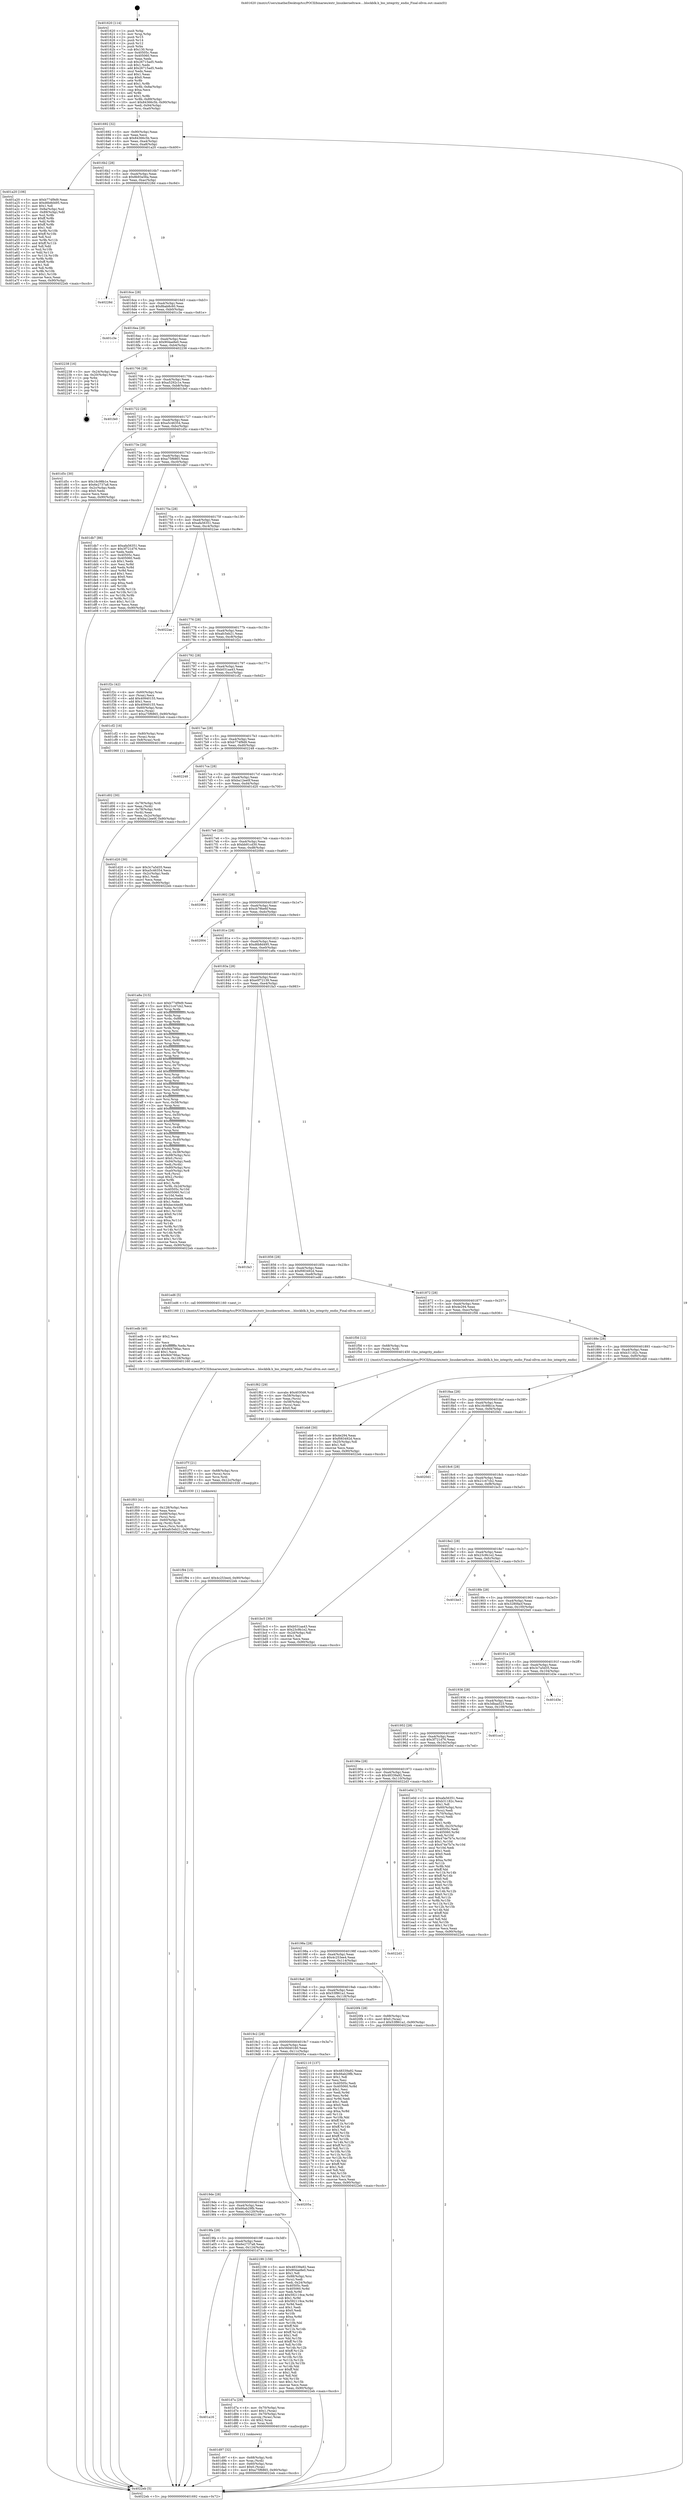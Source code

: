 digraph "0x401620" {
  label = "0x401620 (/mnt/c/Users/mathe/Desktop/tcc/POCII/binaries/extr_linuxkerneltrace....blockblk.h_bio_integrity_endio_Final-ollvm.out::main(0))"
  labelloc = "t"
  node[shape=record]

  Entry [label="",width=0.3,height=0.3,shape=circle,fillcolor=black,style=filled]
  "0x401692" [label="{
     0x401692 [32]\l
     | [instrs]\l
     &nbsp;&nbsp;0x401692 \<+6\>: mov -0x90(%rbp),%eax\l
     &nbsp;&nbsp;0x401698 \<+2\>: mov %eax,%ecx\l
     &nbsp;&nbsp;0x40169a \<+6\>: sub $0x84366c5b,%ecx\l
     &nbsp;&nbsp;0x4016a0 \<+6\>: mov %eax,-0xa4(%rbp)\l
     &nbsp;&nbsp;0x4016a6 \<+6\>: mov %ecx,-0xa8(%rbp)\l
     &nbsp;&nbsp;0x4016ac \<+6\>: je 0000000000401a20 \<main+0x400\>\l
  }"]
  "0x401a20" [label="{
     0x401a20 [106]\l
     | [instrs]\l
     &nbsp;&nbsp;0x401a20 \<+5\>: mov $0xb774f9d9,%eax\l
     &nbsp;&nbsp;0x401a25 \<+5\>: mov $0xd6b8d495,%ecx\l
     &nbsp;&nbsp;0x401a2a \<+2\>: mov $0x1,%dl\l
     &nbsp;&nbsp;0x401a2c \<+7\>: mov -0x8a(%rbp),%sil\l
     &nbsp;&nbsp;0x401a33 \<+7\>: mov -0x89(%rbp),%dil\l
     &nbsp;&nbsp;0x401a3a \<+3\>: mov %sil,%r8b\l
     &nbsp;&nbsp;0x401a3d \<+4\>: xor $0xff,%r8b\l
     &nbsp;&nbsp;0x401a41 \<+3\>: mov %dil,%r9b\l
     &nbsp;&nbsp;0x401a44 \<+4\>: xor $0xff,%r9b\l
     &nbsp;&nbsp;0x401a48 \<+3\>: xor $0x1,%dl\l
     &nbsp;&nbsp;0x401a4b \<+3\>: mov %r8b,%r10b\l
     &nbsp;&nbsp;0x401a4e \<+4\>: and $0xff,%r10b\l
     &nbsp;&nbsp;0x401a52 \<+3\>: and %dl,%sil\l
     &nbsp;&nbsp;0x401a55 \<+3\>: mov %r9b,%r11b\l
     &nbsp;&nbsp;0x401a58 \<+4\>: and $0xff,%r11b\l
     &nbsp;&nbsp;0x401a5c \<+3\>: and %dl,%dil\l
     &nbsp;&nbsp;0x401a5f \<+3\>: or %sil,%r10b\l
     &nbsp;&nbsp;0x401a62 \<+3\>: or %dil,%r11b\l
     &nbsp;&nbsp;0x401a65 \<+3\>: xor %r11b,%r10b\l
     &nbsp;&nbsp;0x401a68 \<+3\>: or %r9b,%r8b\l
     &nbsp;&nbsp;0x401a6b \<+4\>: xor $0xff,%r8b\l
     &nbsp;&nbsp;0x401a6f \<+3\>: or $0x1,%dl\l
     &nbsp;&nbsp;0x401a72 \<+3\>: and %dl,%r8b\l
     &nbsp;&nbsp;0x401a75 \<+3\>: or %r8b,%r10b\l
     &nbsp;&nbsp;0x401a78 \<+4\>: test $0x1,%r10b\l
     &nbsp;&nbsp;0x401a7c \<+3\>: cmovne %ecx,%eax\l
     &nbsp;&nbsp;0x401a7f \<+6\>: mov %eax,-0x90(%rbp)\l
     &nbsp;&nbsp;0x401a85 \<+5\>: jmp 00000000004022eb \<main+0xccb\>\l
  }"]
  "0x4016b2" [label="{
     0x4016b2 [28]\l
     | [instrs]\l
     &nbsp;&nbsp;0x4016b2 \<+5\>: jmp 00000000004016b7 \<main+0x97\>\l
     &nbsp;&nbsp;0x4016b7 \<+6\>: mov -0xa4(%rbp),%eax\l
     &nbsp;&nbsp;0x4016bd \<+5\>: sub $0x8b93a56a,%eax\l
     &nbsp;&nbsp;0x4016c2 \<+6\>: mov %eax,-0xac(%rbp)\l
     &nbsp;&nbsp;0x4016c8 \<+6\>: je 000000000040228d \<main+0xc6d\>\l
  }"]
  "0x4022eb" [label="{
     0x4022eb [5]\l
     | [instrs]\l
     &nbsp;&nbsp;0x4022eb \<+5\>: jmp 0000000000401692 \<main+0x72\>\l
  }"]
  "0x401620" [label="{
     0x401620 [114]\l
     | [instrs]\l
     &nbsp;&nbsp;0x401620 \<+1\>: push %rbp\l
     &nbsp;&nbsp;0x401621 \<+3\>: mov %rsp,%rbp\l
     &nbsp;&nbsp;0x401624 \<+2\>: push %r15\l
     &nbsp;&nbsp;0x401626 \<+2\>: push %r14\l
     &nbsp;&nbsp;0x401628 \<+2\>: push %r12\l
     &nbsp;&nbsp;0x40162a \<+1\>: push %rbx\l
     &nbsp;&nbsp;0x40162b \<+7\>: sub $0x130,%rsp\l
     &nbsp;&nbsp;0x401632 \<+7\>: mov 0x40505c,%eax\l
     &nbsp;&nbsp;0x401639 \<+7\>: mov 0x405060,%ecx\l
     &nbsp;&nbsp;0x401640 \<+2\>: mov %eax,%edx\l
     &nbsp;&nbsp;0x401642 \<+6\>: sub $0x26715ad5,%edx\l
     &nbsp;&nbsp;0x401648 \<+3\>: sub $0x1,%edx\l
     &nbsp;&nbsp;0x40164b \<+6\>: add $0x26715ad5,%edx\l
     &nbsp;&nbsp;0x401651 \<+3\>: imul %edx,%eax\l
     &nbsp;&nbsp;0x401654 \<+3\>: and $0x1,%eax\l
     &nbsp;&nbsp;0x401657 \<+3\>: cmp $0x0,%eax\l
     &nbsp;&nbsp;0x40165a \<+4\>: sete %r8b\l
     &nbsp;&nbsp;0x40165e \<+4\>: and $0x1,%r8b\l
     &nbsp;&nbsp;0x401662 \<+7\>: mov %r8b,-0x8a(%rbp)\l
     &nbsp;&nbsp;0x401669 \<+3\>: cmp $0xa,%ecx\l
     &nbsp;&nbsp;0x40166c \<+4\>: setl %r8b\l
     &nbsp;&nbsp;0x401670 \<+4\>: and $0x1,%r8b\l
     &nbsp;&nbsp;0x401674 \<+7\>: mov %r8b,-0x89(%rbp)\l
     &nbsp;&nbsp;0x40167b \<+10\>: movl $0x84366c5b,-0x90(%rbp)\l
     &nbsp;&nbsp;0x401685 \<+6\>: mov %edi,-0x94(%rbp)\l
     &nbsp;&nbsp;0x40168b \<+7\>: mov %rsi,-0xa0(%rbp)\l
  }"]
  Exit [label="",width=0.3,height=0.3,shape=circle,fillcolor=black,style=filled,peripheries=2]
  "0x40228d" [label="{
     0x40228d\l
  }", style=dashed]
  "0x4016ce" [label="{
     0x4016ce [28]\l
     | [instrs]\l
     &nbsp;&nbsp;0x4016ce \<+5\>: jmp 00000000004016d3 \<main+0xb3\>\l
     &nbsp;&nbsp;0x4016d3 \<+6\>: mov -0xa4(%rbp),%eax\l
     &nbsp;&nbsp;0x4016d9 \<+5\>: sub $0x8bab8c60,%eax\l
     &nbsp;&nbsp;0x4016de \<+6\>: mov %eax,-0xb0(%rbp)\l
     &nbsp;&nbsp;0x4016e4 \<+6\>: je 0000000000401c3e \<main+0x61e\>\l
  }"]
  "0x401f94" [label="{
     0x401f94 [15]\l
     | [instrs]\l
     &nbsp;&nbsp;0x401f94 \<+10\>: movl $0x4c253ee4,-0x90(%rbp)\l
     &nbsp;&nbsp;0x401f9e \<+5\>: jmp 00000000004022eb \<main+0xccb\>\l
  }"]
  "0x401c3e" [label="{
     0x401c3e\l
  }", style=dashed]
  "0x4016ea" [label="{
     0x4016ea [28]\l
     | [instrs]\l
     &nbsp;&nbsp;0x4016ea \<+5\>: jmp 00000000004016ef \<main+0xcf\>\l
     &nbsp;&nbsp;0x4016ef \<+6\>: mov -0xa4(%rbp),%eax\l
     &nbsp;&nbsp;0x4016f5 \<+5\>: sub $0x904ae8e0,%eax\l
     &nbsp;&nbsp;0x4016fa \<+6\>: mov %eax,-0xb4(%rbp)\l
     &nbsp;&nbsp;0x401700 \<+6\>: je 0000000000402238 \<main+0xc18\>\l
  }"]
  "0x401f7f" [label="{
     0x401f7f [21]\l
     | [instrs]\l
     &nbsp;&nbsp;0x401f7f \<+4\>: mov -0x68(%rbp),%rcx\l
     &nbsp;&nbsp;0x401f83 \<+3\>: mov (%rcx),%rcx\l
     &nbsp;&nbsp;0x401f86 \<+3\>: mov %rcx,%rdi\l
     &nbsp;&nbsp;0x401f89 \<+6\>: mov %eax,-0x12c(%rbp)\l
     &nbsp;&nbsp;0x401f8f \<+5\>: call 0000000000401030 \<free@plt\>\l
     | [calls]\l
     &nbsp;&nbsp;0x401030 \{1\} (unknown)\l
  }"]
  "0x402238" [label="{
     0x402238 [16]\l
     | [instrs]\l
     &nbsp;&nbsp;0x402238 \<+3\>: mov -0x24(%rbp),%eax\l
     &nbsp;&nbsp;0x40223b \<+4\>: lea -0x20(%rbp),%rsp\l
     &nbsp;&nbsp;0x40223f \<+1\>: pop %rbx\l
     &nbsp;&nbsp;0x402240 \<+2\>: pop %r12\l
     &nbsp;&nbsp;0x402242 \<+2\>: pop %r14\l
     &nbsp;&nbsp;0x402244 \<+2\>: pop %r15\l
     &nbsp;&nbsp;0x402246 \<+1\>: pop %rbp\l
     &nbsp;&nbsp;0x402247 \<+1\>: ret\l
  }"]
  "0x401706" [label="{
     0x401706 [28]\l
     | [instrs]\l
     &nbsp;&nbsp;0x401706 \<+5\>: jmp 000000000040170b \<main+0xeb\>\l
     &nbsp;&nbsp;0x40170b \<+6\>: mov -0xa4(%rbp),%eax\l
     &nbsp;&nbsp;0x401711 \<+5\>: sub $0xa5292c1e,%eax\l
     &nbsp;&nbsp;0x401716 \<+6\>: mov %eax,-0xb8(%rbp)\l
     &nbsp;&nbsp;0x40171c \<+6\>: je 0000000000401fe0 \<main+0x9c0\>\l
  }"]
  "0x401f62" [label="{
     0x401f62 [29]\l
     | [instrs]\l
     &nbsp;&nbsp;0x401f62 \<+10\>: movabs $0x4030d6,%rdi\l
     &nbsp;&nbsp;0x401f6c \<+4\>: mov -0x58(%rbp),%rcx\l
     &nbsp;&nbsp;0x401f70 \<+2\>: mov %eax,(%rcx)\l
     &nbsp;&nbsp;0x401f72 \<+4\>: mov -0x58(%rbp),%rcx\l
     &nbsp;&nbsp;0x401f76 \<+2\>: mov (%rcx),%esi\l
     &nbsp;&nbsp;0x401f78 \<+2\>: mov $0x0,%al\l
     &nbsp;&nbsp;0x401f7a \<+5\>: call 0000000000401040 \<printf@plt\>\l
     | [calls]\l
     &nbsp;&nbsp;0x401040 \{1\} (unknown)\l
  }"]
  "0x401fe0" [label="{
     0x401fe0\l
  }", style=dashed]
  "0x401722" [label="{
     0x401722 [28]\l
     | [instrs]\l
     &nbsp;&nbsp;0x401722 \<+5\>: jmp 0000000000401727 \<main+0x107\>\l
     &nbsp;&nbsp;0x401727 \<+6\>: mov -0xa4(%rbp),%eax\l
     &nbsp;&nbsp;0x40172d \<+5\>: sub $0xa5c46354,%eax\l
     &nbsp;&nbsp;0x401732 \<+6\>: mov %eax,-0xbc(%rbp)\l
     &nbsp;&nbsp;0x401738 \<+6\>: je 0000000000401d5c \<main+0x73c\>\l
  }"]
  "0x401f03" [label="{
     0x401f03 [41]\l
     | [instrs]\l
     &nbsp;&nbsp;0x401f03 \<+6\>: mov -0x128(%rbp),%ecx\l
     &nbsp;&nbsp;0x401f09 \<+3\>: imul %eax,%ecx\l
     &nbsp;&nbsp;0x401f0c \<+4\>: mov -0x68(%rbp),%rsi\l
     &nbsp;&nbsp;0x401f10 \<+3\>: mov (%rsi),%rsi\l
     &nbsp;&nbsp;0x401f13 \<+4\>: mov -0x60(%rbp),%rdi\l
     &nbsp;&nbsp;0x401f17 \<+3\>: movslq (%rdi),%rdi\l
     &nbsp;&nbsp;0x401f1a \<+3\>: mov %ecx,(%rsi,%rdi,4)\l
     &nbsp;&nbsp;0x401f1d \<+10\>: movl $0xafc5eb21,-0x90(%rbp)\l
     &nbsp;&nbsp;0x401f27 \<+5\>: jmp 00000000004022eb \<main+0xccb\>\l
  }"]
  "0x401d5c" [label="{
     0x401d5c [30]\l
     | [instrs]\l
     &nbsp;&nbsp;0x401d5c \<+5\>: mov $0x16c98b1e,%eax\l
     &nbsp;&nbsp;0x401d61 \<+5\>: mov $0x6e2737a8,%ecx\l
     &nbsp;&nbsp;0x401d66 \<+3\>: mov -0x2c(%rbp),%edx\l
     &nbsp;&nbsp;0x401d69 \<+3\>: cmp $0x0,%edx\l
     &nbsp;&nbsp;0x401d6c \<+3\>: cmove %ecx,%eax\l
     &nbsp;&nbsp;0x401d6f \<+6\>: mov %eax,-0x90(%rbp)\l
     &nbsp;&nbsp;0x401d75 \<+5\>: jmp 00000000004022eb \<main+0xccb\>\l
  }"]
  "0x40173e" [label="{
     0x40173e [28]\l
     | [instrs]\l
     &nbsp;&nbsp;0x40173e \<+5\>: jmp 0000000000401743 \<main+0x123\>\l
     &nbsp;&nbsp;0x401743 \<+6\>: mov -0xa4(%rbp),%eax\l
     &nbsp;&nbsp;0x401749 \<+5\>: sub $0xa75f6865,%eax\l
     &nbsp;&nbsp;0x40174e \<+6\>: mov %eax,-0xc0(%rbp)\l
     &nbsp;&nbsp;0x401754 \<+6\>: je 0000000000401db7 \<main+0x797\>\l
  }"]
  "0x401edb" [label="{
     0x401edb [40]\l
     | [instrs]\l
     &nbsp;&nbsp;0x401edb \<+5\>: mov $0x2,%ecx\l
     &nbsp;&nbsp;0x401ee0 \<+1\>: cltd\l
     &nbsp;&nbsp;0x401ee1 \<+2\>: idiv %ecx\l
     &nbsp;&nbsp;0x401ee3 \<+6\>: imul $0xfffffffe,%edx,%ecx\l
     &nbsp;&nbsp;0x401ee9 \<+6\>: add $0x9d4766ac,%ecx\l
     &nbsp;&nbsp;0x401eef \<+3\>: add $0x1,%ecx\l
     &nbsp;&nbsp;0x401ef2 \<+6\>: sub $0x9d4766ac,%ecx\l
     &nbsp;&nbsp;0x401ef8 \<+6\>: mov %ecx,-0x128(%rbp)\l
     &nbsp;&nbsp;0x401efe \<+5\>: call 0000000000401160 \<next_i\>\l
     | [calls]\l
     &nbsp;&nbsp;0x401160 \{1\} (/mnt/c/Users/mathe/Desktop/tcc/POCII/binaries/extr_linuxkerneltrace....blockblk.h_bio_integrity_endio_Final-ollvm.out::next_i)\l
  }"]
  "0x401db7" [label="{
     0x401db7 [86]\l
     | [instrs]\l
     &nbsp;&nbsp;0x401db7 \<+5\>: mov $0xafa56351,%eax\l
     &nbsp;&nbsp;0x401dbc \<+5\>: mov $0x3f721d76,%ecx\l
     &nbsp;&nbsp;0x401dc1 \<+2\>: xor %edx,%edx\l
     &nbsp;&nbsp;0x401dc3 \<+7\>: mov 0x40505c,%esi\l
     &nbsp;&nbsp;0x401dca \<+7\>: mov 0x405060,%edi\l
     &nbsp;&nbsp;0x401dd1 \<+3\>: sub $0x1,%edx\l
     &nbsp;&nbsp;0x401dd4 \<+3\>: mov %esi,%r8d\l
     &nbsp;&nbsp;0x401dd7 \<+3\>: add %edx,%r8d\l
     &nbsp;&nbsp;0x401dda \<+4\>: imul %r8d,%esi\l
     &nbsp;&nbsp;0x401dde \<+3\>: and $0x1,%esi\l
     &nbsp;&nbsp;0x401de1 \<+3\>: cmp $0x0,%esi\l
     &nbsp;&nbsp;0x401de4 \<+4\>: sete %r9b\l
     &nbsp;&nbsp;0x401de8 \<+3\>: cmp $0xa,%edi\l
     &nbsp;&nbsp;0x401deb \<+4\>: setl %r10b\l
     &nbsp;&nbsp;0x401def \<+3\>: mov %r9b,%r11b\l
     &nbsp;&nbsp;0x401df2 \<+3\>: and %r10b,%r11b\l
     &nbsp;&nbsp;0x401df5 \<+3\>: xor %r10b,%r9b\l
     &nbsp;&nbsp;0x401df8 \<+3\>: or %r9b,%r11b\l
     &nbsp;&nbsp;0x401dfb \<+4\>: test $0x1,%r11b\l
     &nbsp;&nbsp;0x401dff \<+3\>: cmovne %ecx,%eax\l
     &nbsp;&nbsp;0x401e02 \<+6\>: mov %eax,-0x90(%rbp)\l
     &nbsp;&nbsp;0x401e08 \<+5\>: jmp 00000000004022eb \<main+0xccb\>\l
  }"]
  "0x40175a" [label="{
     0x40175a [28]\l
     | [instrs]\l
     &nbsp;&nbsp;0x40175a \<+5\>: jmp 000000000040175f \<main+0x13f\>\l
     &nbsp;&nbsp;0x40175f \<+6\>: mov -0xa4(%rbp),%eax\l
     &nbsp;&nbsp;0x401765 \<+5\>: sub $0xafa56351,%eax\l
     &nbsp;&nbsp;0x40176a \<+6\>: mov %eax,-0xc4(%rbp)\l
     &nbsp;&nbsp;0x401770 \<+6\>: je 00000000004022ae \<main+0xc8e\>\l
  }"]
  "0x401d97" [label="{
     0x401d97 [32]\l
     | [instrs]\l
     &nbsp;&nbsp;0x401d97 \<+4\>: mov -0x68(%rbp),%rdi\l
     &nbsp;&nbsp;0x401d9b \<+3\>: mov %rax,(%rdi)\l
     &nbsp;&nbsp;0x401d9e \<+4\>: mov -0x60(%rbp),%rax\l
     &nbsp;&nbsp;0x401da2 \<+6\>: movl $0x0,(%rax)\l
     &nbsp;&nbsp;0x401da8 \<+10\>: movl $0xa75f6865,-0x90(%rbp)\l
     &nbsp;&nbsp;0x401db2 \<+5\>: jmp 00000000004022eb \<main+0xccb\>\l
  }"]
  "0x4022ae" [label="{
     0x4022ae\l
  }", style=dashed]
  "0x401776" [label="{
     0x401776 [28]\l
     | [instrs]\l
     &nbsp;&nbsp;0x401776 \<+5\>: jmp 000000000040177b \<main+0x15b\>\l
     &nbsp;&nbsp;0x40177b \<+6\>: mov -0xa4(%rbp),%eax\l
     &nbsp;&nbsp;0x401781 \<+5\>: sub $0xafc5eb21,%eax\l
     &nbsp;&nbsp;0x401786 \<+6\>: mov %eax,-0xc8(%rbp)\l
     &nbsp;&nbsp;0x40178c \<+6\>: je 0000000000401f2c \<main+0x90c\>\l
  }"]
  "0x401a16" [label="{
     0x401a16\l
  }", style=dashed]
  "0x401f2c" [label="{
     0x401f2c [42]\l
     | [instrs]\l
     &nbsp;&nbsp;0x401f2c \<+4\>: mov -0x60(%rbp),%rax\l
     &nbsp;&nbsp;0x401f30 \<+2\>: mov (%rax),%ecx\l
     &nbsp;&nbsp;0x401f32 \<+6\>: add $0x40940155,%ecx\l
     &nbsp;&nbsp;0x401f38 \<+3\>: add $0x1,%ecx\l
     &nbsp;&nbsp;0x401f3b \<+6\>: sub $0x40940155,%ecx\l
     &nbsp;&nbsp;0x401f41 \<+4\>: mov -0x60(%rbp),%rax\l
     &nbsp;&nbsp;0x401f45 \<+2\>: mov %ecx,(%rax)\l
     &nbsp;&nbsp;0x401f47 \<+10\>: movl $0xa75f6865,-0x90(%rbp)\l
     &nbsp;&nbsp;0x401f51 \<+5\>: jmp 00000000004022eb \<main+0xccb\>\l
  }"]
  "0x401792" [label="{
     0x401792 [28]\l
     | [instrs]\l
     &nbsp;&nbsp;0x401792 \<+5\>: jmp 0000000000401797 \<main+0x177\>\l
     &nbsp;&nbsp;0x401797 \<+6\>: mov -0xa4(%rbp),%eax\l
     &nbsp;&nbsp;0x40179d \<+5\>: sub $0xb031aa43,%eax\l
     &nbsp;&nbsp;0x4017a2 \<+6\>: mov %eax,-0xcc(%rbp)\l
     &nbsp;&nbsp;0x4017a8 \<+6\>: je 0000000000401cf2 \<main+0x6d2\>\l
  }"]
  "0x401d7a" [label="{
     0x401d7a [29]\l
     | [instrs]\l
     &nbsp;&nbsp;0x401d7a \<+4\>: mov -0x70(%rbp),%rax\l
     &nbsp;&nbsp;0x401d7e \<+6\>: movl $0x1,(%rax)\l
     &nbsp;&nbsp;0x401d84 \<+4\>: mov -0x70(%rbp),%rax\l
     &nbsp;&nbsp;0x401d88 \<+3\>: movslq (%rax),%rax\l
     &nbsp;&nbsp;0x401d8b \<+4\>: shl $0x2,%rax\l
     &nbsp;&nbsp;0x401d8f \<+3\>: mov %rax,%rdi\l
     &nbsp;&nbsp;0x401d92 \<+5\>: call 0000000000401050 \<malloc@plt\>\l
     | [calls]\l
     &nbsp;&nbsp;0x401050 \{1\} (unknown)\l
  }"]
  "0x401cf2" [label="{
     0x401cf2 [16]\l
     | [instrs]\l
     &nbsp;&nbsp;0x401cf2 \<+4\>: mov -0x80(%rbp),%rax\l
     &nbsp;&nbsp;0x401cf6 \<+3\>: mov (%rax),%rax\l
     &nbsp;&nbsp;0x401cf9 \<+4\>: mov 0x8(%rax),%rdi\l
     &nbsp;&nbsp;0x401cfd \<+5\>: call 0000000000401060 \<atoi@plt\>\l
     | [calls]\l
     &nbsp;&nbsp;0x401060 \{1\} (unknown)\l
  }"]
  "0x4017ae" [label="{
     0x4017ae [28]\l
     | [instrs]\l
     &nbsp;&nbsp;0x4017ae \<+5\>: jmp 00000000004017b3 \<main+0x193\>\l
     &nbsp;&nbsp;0x4017b3 \<+6\>: mov -0xa4(%rbp),%eax\l
     &nbsp;&nbsp;0x4017b9 \<+5\>: sub $0xb774f9d9,%eax\l
     &nbsp;&nbsp;0x4017be \<+6\>: mov %eax,-0xd0(%rbp)\l
     &nbsp;&nbsp;0x4017c4 \<+6\>: je 0000000000402248 \<main+0xc28\>\l
  }"]
  "0x4019fa" [label="{
     0x4019fa [28]\l
     | [instrs]\l
     &nbsp;&nbsp;0x4019fa \<+5\>: jmp 00000000004019ff \<main+0x3df\>\l
     &nbsp;&nbsp;0x4019ff \<+6\>: mov -0xa4(%rbp),%eax\l
     &nbsp;&nbsp;0x401a05 \<+5\>: sub $0x6e2737a8,%eax\l
     &nbsp;&nbsp;0x401a0a \<+6\>: mov %eax,-0x124(%rbp)\l
     &nbsp;&nbsp;0x401a10 \<+6\>: je 0000000000401d7a \<main+0x75a\>\l
  }"]
  "0x402248" [label="{
     0x402248\l
  }", style=dashed]
  "0x4017ca" [label="{
     0x4017ca [28]\l
     | [instrs]\l
     &nbsp;&nbsp;0x4017ca \<+5\>: jmp 00000000004017cf \<main+0x1af\>\l
     &nbsp;&nbsp;0x4017cf \<+6\>: mov -0xa4(%rbp),%eax\l
     &nbsp;&nbsp;0x4017d5 \<+5\>: sub $0xba12ee0f,%eax\l
     &nbsp;&nbsp;0x4017da \<+6\>: mov %eax,-0xd4(%rbp)\l
     &nbsp;&nbsp;0x4017e0 \<+6\>: je 0000000000401d20 \<main+0x700\>\l
  }"]
  "0x402199" [label="{
     0x402199 [159]\l
     | [instrs]\l
     &nbsp;&nbsp;0x402199 \<+5\>: mov $0x48339a92,%eax\l
     &nbsp;&nbsp;0x40219e \<+5\>: mov $0x904ae8e0,%ecx\l
     &nbsp;&nbsp;0x4021a3 \<+2\>: mov $0x1,%dl\l
     &nbsp;&nbsp;0x4021a5 \<+7\>: mov -0x88(%rbp),%rsi\l
     &nbsp;&nbsp;0x4021ac \<+2\>: mov (%rsi),%edi\l
     &nbsp;&nbsp;0x4021ae \<+3\>: mov %edi,-0x24(%rbp)\l
     &nbsp;&nbsp;0x4021b1 \<+7\>: mov 0x40505c,%edi\l
     &nbsp;&nbsp;0x4021b8 \<+8\>: mov 0x405060,%r8d\l
     &nbsp;&nbsp;0x4021c0 \<+3\>: mov %edi,%r9d\l
     &nbsp;&nbsp;0x4021c3 \<+7\>: add $0x592119ce,%r9d\l
     &nbsp;&nbsp;0x4021ca \<+4\>: sub $0x1,%r9d\l
     &nbsp;&nbsp;0x4021ce \<+7\>: sub $0x592119ce,%r9d\l
     &nbsp;&nbsp;0x4021d5 \<+4\>: imul %r9d,%edi\l
     &nbsp;&nbsp;0x4021d9 \<+3\>: and $0x1,%edi\l
     &nbsp;&nbsp;0x4021dc \<+3\>: cmp $0x0,%edi\l
     &nbsp;&nbsp;0x4021df \<+4\>: sete %r10b\l
     &nbsp;&nbsp;0x4021e3 \<+4\>: cmp $0xa,%r8d\l
     &nbsp;&nbsp;0x4021e7 \<+4\>: setl %r11b\l
     &nbsp;&nbsp;0x4021eb \<+3\>: mov %r10b,%bl\l
     &nbsp;&nbsp;0x4021ee \<+3\>: xor $0xff,%bl\l
     &nbsp;&nbsp;0x4021f1 \<+3\>: mov %r11b,%r14b\l
     &nbsp;&nbsp;0x4021f4 \<+4\>: xor $0xff,%r14b\l
     &nbsp;&nbsp;0x4021f8 \<+3\>: xor $0x1,%dl\l
     &nbsp;&nbsp;0x4021fb \<+3\>: mov %bl,%r15b\l
     &nbsp;&nbsp;0x4021fe \<+4\>: and $0xff,%r15b\l
     &nbsp;&nbsp;0x402202 \<+3\>: and %dl,%r10b\l
     &nbsp;&nbsp;0x402205 \<+3\>: mov %r14b,%r12b\l
     &nbsp;&nbsp;0x402208 \<+4\>: and $0xff,%r12b\l
     &nbsp;&nbsp;0x40220c \<+3\>: and %dl,%r11b\l
     &nbsp;&nbsp;0x40220f \<+3\>: or %r10b,%r15b\l
     &nbsp;&nbsp;0x402212 \<+3\>: or %r11b,%r12b\l
     &nbsp;&nbsp;0x402215 \<+3\>: xor %r12b,%r15b\l
     &nbsp;&nbsp;0x402218 \<+3\>: or %r14b,%bl\l
     &nbsp;&nbsp;0x40221b \<+3\>: xor $0xff,%bl\l
     &nbsp;&nbsp;0x40221e \<+3\>: or $0x1,%dl\l
     &nbsp;&nbsp;0x402221 \<+2\>: and %dl,%bl\l
     &nbsp;&nbsp;0x402223 \<+3\>: or %bl,%r15b\l
     &nbsp;&nbsp;0x402226 \<+4\>: test $0x1,%r15b\l
     &nbsp;&nbsp;0x40222a \<+3\>: cmovne %ecx,%eax\l
     &nbsp;&nbsp;0x40222d \<+6\>: mov %eax,-0x90(%rbp)\l
     &nbsp;&nbsp;0x402233 \<+5\>: jmp 00000000004022eb \<main+0xccb\>\l
  }"]
  "0x401d20" [label="{
     0x401d20 [30]\l
     | [instrs]\l
     &nbsp;&nbsp;0x401d20 \<+5\>: mov $0x3c7a5d35,%eax\l
     &nbsp;&nbsp;0x401d25 \<+5\>: mov $0xa5c46354,%ecx\l
     &nbsp;&nbsp;0x401d2a \<+3\>: mov -0x2c(%rbp),%edx\l
     &nbsp;&nbsp;0x401d2d \<+3\>: cmp $0x1,%edx\l
     &nbsp;&nbsp;0x401d30 \<+3\>: cmovl %ecx,%eax\l
     &nbsp;&nbsp;0x401d33 \<+6\>: mov %eax,-0x90(%rbp)\l
     &nbsp;&nbsp;0x401d39 \<+5\>: jmp 00000000004022eb \<main+0xccb\>\l
  }"]
  "0x4017e6" [label="{
     0x4017e6 [28]\l
     | [instrs]\l
     &nbsp;&nbsp;0x4017e6 \<+5\>: jmp 00000000004017eb \<main+0x1cb\>\l
     &nbsp;&nbsp;0x4017eb \<+6\>: mov -0xa4(%rbp),%eax\l
     &nbsp;&nbsp;0x4017f1 \<+5\>: sub $0xbb91cd30,%eax\l
     &nbsp;&nbsp;0x4017f6 \<+6\>: mov %eax,-0xd8(%rbp)\l
     &nbsp;&nbsp;0x4017fc \<+6\>: je 0000000000402084 \<main+0xa64\>\l
  }"]
  "0x4019de" [label="{
     0x4019de [28]\l
     | [instrs]\l
     &nbsp;&nbsp;0x4019de \<+5\>: jmp 00000000004019e3 \<main+0x3c3\>\l
     &nbsp;&nbsp;0x4019e3 \<+6\>: mov -0xa4(%rbp),%eax\l
     &nbsp;&nbsp;0x4019e9 \<+5\>: sub $0x66ab29fb,%eax\l
     &nbsp;&nbsp;0x4019ee \<+6\>: mov %eax,-0x120(%rbp)\l
     &nbsp;&nbsp;0x4019f4 \<+6\>: je 0000000000402199 \<main+0xb79\>\l
  }"]
  "0x402084" [label="{
     0x402084\l
  }", style=dashed]
  "0x401802" [label="{
     0x401802 [28]\l
     | [instrs]\l
     &nbsp;&nbsp;0x401802 \<+5\>: jmp 0000000000401807 \<main+0x1e7\>\l
     &nbsp;&nbsp;0x401807 \<+6\>: mov -0xa4(%rbp),%eax\l
     &nbsp;&nbsp;0x40180d \<+5\>: sub $0xcb79be6f,%eax\l
     &nbsp;&nbsp;0x401812 \<+6\>: mov %eax,-0xdc(%rbp)\l
     &nbsp;&nbsp;0x401818 \<+6\>: je 0000000000402004 \<main+0x9e4\>\l
  }"]
  "0x40205a" [label="{
     0x40205a\l
  }", style=dashed]
  "0x402004" [label="{
     0x402004\l
  }", style=dashed]
  "0x40181e" [label="{
     0x40181e [28]\l
     | [instrs]\l
     &nbsp;&nbsp;0x40181e \<+5\>: jmp 0000000000401823 \<main+0x203\>\l
     &nbsp;&nbsp;0x401823 \<+6\>: mov -0xa4(%rbp),%eax\l
     &nbsp;&nbsp;0x401829 \<+5\>: sub $0xd6b8d495,%eax\l
     &nbsp;&nbsp;0x40182e \<+6\>: mov %eax,-0xe0(%rbp)\l
     &nbsp;&nbsp;0x401834 \<+6\>: je 0000000000401a8a \<main+0x46a\>\l
  }"]
  "0x4019c2" [label="{
     0x4019c2 [28]\l
     | [instrs]\l
     &nbsp;&nbsp;0x4019c2 \<+5\>: jmp 00000000004019c7 \<main+0x3a7\>\l
     &nbsp;&nbsp;0x4019c7 \<+6\>: mov -0xa4(%rbp),%eax\l
     &nbsp;&nbsp;0x4019cd \<+5\>: sub $0x5fd40160,%eax\l
     &nbsp;&nbsp;0x4019d2 \<+6\>: mov %eax,-0x11c(%rbp)\l
     &nbsp;&nbsp;0x4019d8 \<+6\>: je 000000000040205a \<main+0xa3a\>\l
  }"]
  "0x401a8a" [label="{
     0x401a8a [315]\l
     | [instrs]\l
     &nbsp;&nbsp;0x401a8a \<+5\>: mov $0xb774f9d9,%eax\l
     &nbsp;&nbsp;0x401a8f \<+5\>: mov $0x21c47cb2,%ecx\l
     &nbsp;&nbsp;0x401a94 \<+3\>: mov %rsp,%rdx\l
     &nbsp;&nbsp;0x401a97 \<+4\>: add $0xfffffffffffffff0,%rdx\l
     &nbsp;&nbsp;0x401a9b \<+3\>: mov %rdx,%rsp\l
     &nbsp;&nbsp;0x401a9e \<+7\>: mov %rdx,-0x88(%rbp)\l
     &nbsp;&nbsp;0x401aa5 \<+3\>: mov %rsp,%rdx\l
     &nbsp;&nbsp;0x401aa8 \<+4\>: add $0xfffffffffffffff0,%rdx\l
     &nbsp;&nbsp;0x401aac \<+3\>: mov %rdx,%rsp\l
     &nbsp;&nbsp;0x401aaf \<+3\>: mov %rsp,%rsi\l
     &nbsp;&nbsp;0x401ab2 \<+4\>: add $0xfffffffffffffff0,%rsi\l
     &nbsp;&nbsp;0x401ab6 \<+3\>: mov %rsi,%rsp\l
     &nbsp;&nbsp;0x401ab9 \<+4\>: mov %rsi,-0x80(%rbp)\l
     &nbsp;&nbsp;0x401abd \<+3\>: mov %rsp,%rsi\l
     &nbsp;&nbsp;0x401ac0 \<+4\>: add $0xfffffffffffffff0,%rsi\l
     &nbsp;&nbsp;0x401ac4 \<+3\>: mov %rsi,%rsp\l
     &nbsp;&nbsp;0x401ac7 \<+4\>: mov %rsi,-0x78(%rbp)\l
     &nbsp;&nbsp;0x401acb \<+3\>: mov %rsp,%rsi\l
     &nbsp;&nbsp;0x401ace \<+4\>: add $0xfffffffffffffff0,%rsi\l
     &nbsp;&nbsp;0x401ad2 \<+3\>: mov %rsi,%rsp\l
     &nbsp;&nbsp;0x401ad5 \<+4\>: mov %rsi,-0x70(%rbp)\l
     &nbsp;&nbsp;0x401ad9 \<+3\>: mov %rsp,%rsi\l
     &nbsp;&nbsp;0x401adc \<+4\>: add $0xfffffffffffffff0,%rsi\l
     &nbsp;&nbsp;0x401ae0 \<+3\>: mov %rsi,%rsp\l
     &nbsp;&nbsp;0x401ae3 \<+4\>: mov %rsi,-0x68(%rbp)\l
     &nbsp;&nbsp;0x401ae7 \<+3\>: mov %rsp,%rsi\l
     &nbsp;&nbsp;0x401aea \<+4\>: add $0xfffffffffffffff0,%rsi\l
     &nbsp;&nbsp;0x401aee \<+3\>: mov %rsi,%rsp\l
     &nbsp;&nbsp;0x401af1 \<+4\>: mov %rsi,-0x60(%rbp)\l
     &nbsp;&nbsp;0x401af5 \<+3\>: mov %rsp,%rsi\l
     &nbsp;&nbsp;0x401af8 \<+4\>: add $0xfffffffffffffff0,%rsi\l
     &nbsp;&nbsp;0x401afc \<+3\>: mov %rsi,%rsp\l
     &nbsp;&nbsp;0x401aff \<+4\>: mov %rsi,-0x58(%rbp)\l
     &nbsp;&nbsp;0x401b03 \<+3\>: mov %rsp,%rsi\l
     &nbsp;&nbsp;0x401b06 \<+4\>: add $0xfffffffffffffff0,%rsi\l
     &nbsp;&nbsp;0x401b0a \<+3\>: mov %rsi,%rsp\l
     &nbsp;&nbsp;0x401b0d \<+4\>: mov %rsi,-0x50(%rbp)\l
     &nbsp;&nbsp;0x401b11 \<+3\>: mov %rsp,%rsi\l
     &nbsp;&nbsp;0x401b14 \<+4\>: add $0xfffffffffffffff0,%rsi\l
     &nbsp;&nbsp;0x401b18 \<+3\>: mov %rsi,%rsp\l
     &nbsp;&nbsp;0x401b1b \<+4\>: mov %rsi,-0x48(%rbp)\l
     &nbsp;&nbsp;0x401b1f \<+3\>: mov %rsp,%rsi\l
     &nbsp;&nbsp;0x401b22 \<+4\>: add $0xfffffffffffffff0,%rsi\l
     &nbsp;&nbsp;0x401b26 \<+3\>: mov %rsi,%rsp\l
     &nbsp;&nbsp;0x401b29 \<+4\>: mov %rsi,-0x40(%rbp)\l
     &nbsp;&nbsp;0x401b2d \<+3\>: mov %rsp,%rsi\l
     &nbsp;&nbsp;0x401b30 \<+4\>: add $0xfffffffffffffff0,%rsi\l
     &nbsp;&nbsp;0x401b34 \<+3\>: mov %rsi,%rsp\l
     &nbsp;&nbsp;0x401b37 \<+4\>: mov %rsi,-0x38(%rbp)\l
     &nbsp;&nbsp;0x401b3b \<+7\>: mov -0x88(%rbp),%rsi\l
     &nbsp;&nbsp;0x401b42 \<+6\>: movl $0x0,(%rsi)\l
     &nbsp;&nbsp;0x401b48 \<+6\>: mov -0x94(%rbp),%edi\l
     &nbsp;&nbsp;0x401b4e \<+2\>: mov %edi,(%rdx)\l
     &nbsp;&nbsp;0x401b50 \<+4\>: mov -0x80(%rbp),%rsi\l
     &nbsp;&nbsp;0x401b54 \<+7\>: mov -0xa0(%rbp),%r8\l
     &nbsp;&nbsp;0x401b5b \<+3\>: mov %r8,(%rsi)\l
     &nbsp;&nbsp;0x401b5e \<+3\>: cmpl $0x2,(%rdx)\l
     &nbsp;&nbsp;0x401b61 \<+4\>: setne %r9b\l
     &nbsp;&nbsp;0x401b65 \<+4\>: and $0x1,%r9b\l
     &nbsp;&nbsp;0x401b69 \<+4\>: mov %r9b,-0x2d(%rbp)\l
     &nbsp;&nbsp;0x401b6d \<+8\>: mov 0x40505c,%r10d\l
     &nbsp;&nbsp;0x401b75 \<+8\>: mov 0x405060,%r11d\l
     &nbsp;&nbsp;0x401b7d \<+3\>: mov %r10d,%ebx\l
     &nbsp;&nbsp;0x401b80 \<+6\>: add $0xbec44ed8,%ebx\l
     &nbsp;&nbsp;0x401b86 \<+3\>: sub $0x1,%ebx\l
     &nbsp;&nbsp;0x401b89 \<+6\>: sub $0xbec44ed8,%ebx\l
     &nbsp;&nbsp;0x401b8f \<+4\>: imul %ebx,%r10d\l
     &nbsp;&nbsp;0x401b93 \<+4\>: and $0x1,%r10d\l
     &nbsp;&nbsp;0x401b97 \<+4\>: cmp $0x0,%r10d\l
     &nbsp;&nbsp;0x401b9b \<+4\>: sete %r9b\l
     &nbsp;&nbsp;0x401b9f \<+4\>: cmp $0xa,%r11d\l
     &nbsp;&nbsp;0x401ba3 \<+4\>: setl %r14b\l
     &nbsp;&nbsp;0x401ba7 \<+3\>: mov %r9b,%r15b\l
     &nbsp;&nbsp;0x401baa \<+3\>: and %r14b,%r15b\l
     &nbsp;&nbsp;0x401bad \<+3\>: xor %r14b,%r9b\l
     &nbsp;&nbsp;0x401bb0 \<+3\>: or %r9b,%r15b\l
     &nbsp;&nbsp;0x401bb3 \<+4\>: test $0x1,%r15b\l
     &nbsp;&nbsp;0x401bb7 \<+3\>: cmovne %ecx,%eax\l
     &nbsp;&nbsp;0x401bba \<+6\>: mov %eax,-0x90(%rbp)\l
     &nbsp;&nbsp;0x401bc0 \<+5\>: jmp 00000000004022eb \<main+0xccb\>\l
  }"]
  "0x40183a" [label="{
     0x40183a [28]\l
     | [instrs]\l
     &nbsp;&nbsp;0x40183a \<+5\>: jmp 000000000040183f \<main+0x21f\>\l
     &nbsp;&nbsp;0x40183f \<+6\>: mov -0xa4(%rbp),%eax\l
     &nbsp;&nbsp;0x401845 \<+5\>: sub $0xe0f72139,%eax\l
     &nbsp;&nbsp;0x40184a \<+6\>: mov %eax,-0xe4(%rbp)\l
     &nbsp;&nbsp;0x401850 \<+6\>: je 0000000000401fa3 \<main+0x983\>\l
  }"]
  "0x402110" [label="{
     0x402110 [137]\l
     | [instrs]\l
     &nbsp;&nbsp;0x402110 \<+5\>: mov $0x48339a92,%eax\l
     &nbsp;&nbsp;0x402115 \<+5\>: mov $0x66ab29fb,%ecx\l
     &nbsp;&nbsp;0x40211a \<+2\>: mov $0x1,%dl\l
     &nbsp;&nbsp;0x40211c \<+2\>: xor %esi,%esi\l
     &nbsp;&nbsp;0x40211e \<+7\>: mov 0x40505c,%edi\l
     &nbsp;&nbsp;0x402125 \<+8\>: mov 0x405060,%r8d\l
     &nbsp;&nbsp;0x40212d \<+3\>: sub $0x1,%esi\l
     &nbsp;&nbsp;0x402130 \<+3\>: mov %edi,%r9d\l
     &nbsp;&nbsp;0x402133 \<+3\>: add %esi,%r9d\l
     &nbsp;&nbsp;0x402136 \<+4\>: imul %r9d,%edi\l
     &nbsp;&nbsp;0x40213a \<+3\>: and $0x1,%edi\l
     &nbsp;&nbsp;0x40213d \<+3\>: cmp $0x0,%edi\l
     &nbsp;&nbsp;0x402140 \<+4\>: sete %r10b\l
     &nbsp;&nbsp;0x402144 \<+4\>: cmp $0xa,%r8d\l
     &nbsp;&nbsp;0x402148 \<+4\>: setl %r11b\l
     &nbsp;&nbsp;0x40214c \<+3\>: mov %r10b,%bl\l
     &nbsp;&nbsp;0x40214f \<+3\>: xor $0xff,%bl\l
     &nbsp;&nbsp;0x402152 \<+3\>: mov %r11b,%r14b\l
     &nbsp;&nbsp;0x402155 \<+4\>: xor $0xff,%r14b\l
     &nbsp;&nbsp;0x402159 \<+3\>: xor $0x1,%dl\l
     &nbsp;&nbsp;0x40215c \<+3\>: mov %bl,%r15b\l
     &nbsp;&nbsp;0x40215f \<+4\>: and $0xff,%r15b\l
     &nbsp;&nbsp;0x402163 \<+3\>: and %dl,%r10b\l
     &nbsp;&nbsp;0x402166 \<+3\>: mov %r14b,%r12b\l
     &nbsp;&nbsp;0x402169 \<+4\>: and $0xff,%r12b\l
     &nbsp;&nbsp;0x40216d \<+3\>: and %dl,%r11b\l
     &nbsp;&nbsp;0x402170 \<+3\>: or %r10b,%r15b\l
     &nbsp;&nbsp;0x402173 \<+3\>: or %r11b,%r12b\l
     &nbsp;&nbsp;0x402176 \<+3\>: xor %r12b,%r15b\l
     &nbsp;&nbsp;0x402179 \<+3\>: or %r14b,%bl\l
     &nbsp;&nbsp;0x40217c \<+3\>: xor $0xff,%bl\l
     &nbsp;&nbsp;0x40217f \<+3\>: or $0x1,%dl\l
     &nbsp;&nbsp;0x402182 \<+2\>: and %dl,%bl\l
     &nbsp;&nbsp;0x402184 \<+3\>: or %bl,%r15b\l
     &nbsp;&nbsp;0x402187 \<+4\>: test $0x1,%r15b\l
     &nbsp;&nbsp;0x40218b \<+3\>: cmovne %ecx,%eax\l
     &nbsp;&nbsp;0x40218e \<+6\>: mov %eax,-0x90(%rbp)\l
     &nbsp;&nbsp;0x402194 \<+5\>: jmp 00000000004022eb \<main+0xccb\>\l
  }"]
  "0x4019a6" [label="{
     0x4019a6 [28]\l
     | [instrs]\l
     &nbsp;&nbsp;0x4019a6 \<+5\>: jmp 00000000004019ab \<main+0x38b\>\l
     &nbsp;&nbsp;0x4019ab \<+6\>: mov -0xa4(%rbp),%eax\l
     &nbsp;&nbsp;0x4019b1 \<+5\>: sub $0x53f861a1,%eax\l
     &nbsp;&nbsp;0x4019b6 \<+6\>: mov %eax,-0x118(%rbp)\l
     &nbsp;&nbsp;0x4019bc \<+6\>: je 0000000000402110 \<main+0xaf0\>\l
  }"]
  "0x401fa3" [label="{
     0x401fa3\l
  }", style=dashed]
  "0x401856" [label="{
     0x401856 [28]\l
     | [instrs]\l
     &nbsp;&nbsp;0x401856 \<+5\>: jmp 000000000040185b \<main+0x23b\>\l
     &nbsp;&nbsp;0x40185b \<+6\>: mov -0xa4(%rbp),%eax\l
     &nbsp;&nbsp;0x401861 \<+5\>: sub $0xf083492d,%eax\l
     &nbsp;&nbsp;0x401866 \<+6\>: mov %eax,-0xe8(%rbp)\l
     &nbsp;&nbsp;0x40186c \<+6\>: je 0000000000401ed6 \<main+0x8b6\>\l
  }"]
  "0x4020f4" [label="{
     0x4020f4 [28]\l
     | [instrs]\l
     &nbsp;&nbsp;0x4020f4 \<+7\>: mov -0x88(%rbp),%rax\l
     &nbsp;&nbsp;0x4020fb \<+6\>: movl $0x0,(%rax)\l
     &nbsp;&nbsp;0x402101 \<+10\>: movl $0x53f861a1,-0x90(%rbp)\l
     &nbsp;&nbsp;0x40210b \<+5\>: jmp 00000000004022eb \<main+0xccb\>\l
  }"]
  "0x401ed6" [label="{
     0x401ed6 [5]\l
     | [instrs]\l
     &nbsp;&nbsp;0x401ed6 \<+5\>: call 0000000000401160 \<next_i\>\l
     | [calls]\l
     &nbsp;&nbsp;0x401160 \{1\} (/mnt/c/Users/mathe/Desktop/tcc/POCII/binaries/extr_linuxkerneltrace....blockblk.h_bio_integrity_endio_Final-ollvm.out::next_i)\l
  }"]
  "0x401872" [label="{
     0x401872 [28]\l
     | [instrs]\l
     &nbsp;&nbsp;0x401872 \<+5\>: jmp 0000000000401877 \<main+0x257\>\l
     &nbsp;&nbsp;0x401877 \<+6\>: mov -0xa4(%rbp),%eax\l
     &nbsp;&nbsp;0x40187d \<+5\>: sub $0x4e294,%eax\l
     &nbsp;&nbsp;0x401882 \<+6\>: mov %eax,-0xec(%rbp)\l
     &nbsp;&nbsp;0x401888 \<+6\>: je 0000000000401f56 \<main+0x936\>\l
  }"]
  "0x40198a" [label="{
     0x40198a [28]\l
     | [instrs]\l
     &nbsp;&nbsp;0x40198a \<+5\>: jmp 000000000040198f \<main+0x36f\>\l
     &nbsp;&nbsp;0x40198f \<+6\>: mov -0xa4(%rbp),%eax\l
     &nbsp;&nbsp;0x401995 \<+5\>: sub $0x4c253ee4,%eax\l
     &nbsp;&nbsp;0x40199a \<+6\>: mov %eax,-0x114(%rbp)\l
     &nbsp;&nbsp;0x4019a0 \<+6\>: je 00000000004020f4 \<main+0xad4\>\l
  }"]
  "0x401f56" [label="{
     0x401f56 [12]\l
     | [instrs]\l
     &nbsp;&nbsp;0x401f56 \<+4\>: mov -0x68(%rbp),%rax\l
     &nbsp;&nbsp;0x401f5a \<+3\>: mov (%rax),%rdi\l
     &nbsp;&nbsp;0x401f5d \<+5\>: call 0000000000401450 \<bio_integrity_endio\>\l
     | [calls]\l
     &nbsp;&nbsp;0x401450 \{1\} (/mnt/c/Users/mathe/Desktop/tcc/POCII/binaries/extr_linuxkerneltrace....blockblk.h_bio_integrity_endio_Final-ollvm.out::bio_integrity_endio)\l
  }"]
  "0x40188e" [label="{
     0x40188e [28]\l
     | [instrs]\l
     &nbsp;&nbsp;0x40188e \<+5\>: jmp 0000000000401893 \<main+0x273\>\l
     &nbsp;&nbsp;0x401893 \<+6\>: mov -0xa4(%rbp),%eax\l
     &nbsp;&nbsp;0x401899 \<+5\>: sub $0xb31182c,%eax\l
     &nbsp;&nbsp;0x40189e \<+6\>: mov %eax,-0xf0(%rbp)\l
     &nbsp;&nbsp;0x4018a4 \<+6\>: je 0000000000401eb8 \<main+0x898\>\l
  }"]
  "0x4022d3" [label="{
     0x4022d3\l
  }", style=dashed]
  "0x401eb8" [label="{
     0x401eb8 [30]\l
     | [instrs]\l
     &nbsp;&nbsp;0x401eb8 \<+5\>: mov $0x4e294,%eax\l
     &nbsp;&nbsp;0x401ebd \<+5\>: mov $0xf083492d,%ecx\l
     &nbsp;&nbsp;0x401ec2 \<+3\>: mov -0x25(%rbp),%dl\l
     &nbsp;&nbsp;0x401ec5 \<+3\>: test $0x1,%dl\l
     &nbsp;&nbsp;0x401ec8 \<+3\>: cmovne %ecx,%eax\l
     &nbsp;&nbsp;0x401ecb \<+6\>: mov %eax,-0x90(%rbp)\l
     &nbsp;&nbsp;0x401ed1 \<+5\>: jmp 00000000004022eb \<main+0xccb\>\l
  }"]
  "0x4018aa" [label="{
     0x4018aa [28]\l
     | [instrs]\l
     &nbsp;&nbsp;0x4018aa \<+5\>: jmp 00000000004018af \<main+0x28f\>\l
     &nbsp;&nbsp;0x4018af \<+6\>: mov -0xa4(%rbp),%eax\l
     &nbsp;&nbsp;0x4018b5 \<+5\>: sub $0x16c98b1e,%eax\l
     &nbsp;&nbsp;0x4018ba \<+6\>: mov %eax,-0xf4(%rbp)\l
     &nbsp;&nbsp;0x4018c0 \<+6\>: je 00000000004020d1 \<main+0xab1\>\l
  }"]
  "0x40196e" [label="{
     0x40196e [28]\l
     | [instrs]\l
     &nbsp;&nbsp;0x40196e \<+5\>: jmp 0000000000401973 \<main+0x353\>\l
     &nbsp;&nbsp;0x401973 \<+6\>: mov -0xa4(%rbp),%eax\l
     &nbsp;&nbsp;0x401979 \<+5\>: sub $0x48339a92,%eax\l
     &nbsp;&nbsp;0x40197e \<+6\>: mov %eax,-0x110(%rbp)\l
     &nbsp;&nbsp;0x401984 \<+6\>: je 00000000004022d3 \<main+0xcb3\>\l
  }"]
  "0x4020d1" [label="{
     0x4020d1\l
  }", style=dashed]
  "0x4018c6" [label="{
     0x4018c6 [28]\l
     | [instrs]\l
     &nbsp;&nbsp;0x4018c6 \<+5\>: jmp 00000000004018cb \<main+0x2ab\>\l
     &nbsp;&nbsp;0x4018cb \<+6\>: mov -0xa4(%rbp),%eax\l
     &nbsp;&nbsp;0x4018d1 \<+5\>: sub $0x21c47cb2,%eax\l
     &nbsp;&nbsp;0x4018d6 \<+6\>: mov %eax,-0xf8(%rbp)\l
     &nbsp;&nbsp;0x4018dc \<+6\>: je 0000000000401bc5 \<main+0x5a5\>\l
  }"]
  "0x401e0d" [label="{
     0x401e0d [171]\l
     | [instrs]\l
     &nbsp;&nbsp;0x401e0d \<+5\>: mov $0xafa56351,%eax\l
     &nbsp;&nbsp;0x401e12 \<+5\>: mov $0xb31182c,%ecx\l
     &nbsp;&nbsp;0x401e17 \<+2\>: mov $0x1,%dl\l
     &nbsp;&nbsp;0x401e19 \<+4\>: mov -0x60(%rbp),%rsi\l
     &nbsp;&nbsp;0x401e1d \<+2\>: mov (%rsi),%edi\l
     &nbsp;&nbsp;0x401e1f \<+4\>: mov -0x70(%rbp),%rsi\l
     &nbsp;&nbsp;0x401e23 \<+2\>: cmp (%rsi),%edi\l
     &nbsp;&nbsp;0x401e25 \<+4\>: setl %r8b\l
     &nbsp;&nbsp;0x401e29 \<+4\>: and $0x1,%r8b\l
     &nbsp;&nbsp;0x401e2d \<+4\>: mov %r8b,-0x25(%rbp)\l
     &nbsp;&nbsp;0x401e31 \<+7\>: mov 0x40505c,%edi\l
     &nbsp;&nbsp;0x401e38 \<+8\>: mov 0x405060,%r9d\l
     &nbsp;&nbsp;0x401e40 \<+3\>: mov %edi,%r10d\l
     &nbsp;&nbsp;0x401e43 \<+7\>: add $0x474e7b7e,%r10d\l
     &nbsp;&nbsp;0x401e4a \<+4\>: sub $0x1,%r10d\l
     &nbsp;&nbsp;0x401e4e \<+7\>: sub $0x474e7b7e,%r10d\l
     &nbsp;&nbsp;0x401e55 \<+4\>: imul %r10d,%edi\l
     &nbsp;&nbsp;0x401e59 \<+3\>: and $0x1,%edi\l
     &nbsp;&nbsp;0x401e5c \<+3\>: cmp $0x0,%edi\l
     &nbsp;&nbsp;0x401e5f \<+4\>: sete %r8b\l
     &nbsp;&nbsp;0x401e63 \<+4\>: cmp $0xa,%r9d\l
     &nbsp;&nbsp;0x401e67 \<+4\>: setl %r11b\l
     &nbsp;&nbsp;0x401e6b \<+3\>: mov %r8b,%bl\l
     &nbsp;&nbsp;0x401e6e \<+3\>: xor $0xff,%bl\l
     &nbsp;&nbsp;0x401e71 \<+3\>: mov %r11b,%r14b\l
     &nbsp;&nbsp;0x401e74 \<+4\>: xor $0xff,%r14b\l
     &nbsp;&nbsp;0x401e78 \<+3\>: xor $0x0,%dl\l
     &nbsp;&nbsp;0x401e7b \<+3\>: mov %bl,%r15b\l
     &nbsp;&nbsp;0x401e7e \<+4\>: and $0x0,%r15b\l
     &nbsp;&nbsp;0x401e82 \<+3\>: and %dl,%r8b\l
     &nbsp;&nbsp;0x401e85 \<+3\>: mov %r14b,%r12b\l
     &nbsp;&nbsp;0x401e88 \<+4\>: and $0x0,%r12b\l
     &nbsp;&nbsp;0x401e8c \<+3\>: and %dl,%r11b\l
     &nbsp;&nbsp;0x401e8f \<+3\>: or %r8b,%r15b\l
     &nbsp;&nbsp;0x401e92 \<+3\>: or %r11b,%r12b\l
     &nbsp;&nbsp;0x401e95 \<+3\>: xor %r12b,%r15b\l
     &nbsp;&nbsp;0x401e98 \<+3\>: or %r14b,%bl\l
     &nbsp;&nbsp;0x401e9b \<+3\>: xor $0xff,%bl\l
     &nbsp;&nbsp;0x401e9e \<+3\>: or $0x0,%dl\l
     &nbsp;&nbsp;0x401ea1 \<+2\>: and %dl,%bl\l
     &nbsp;&nbsp;0x401ea3 \<+3\>: or %bl,%r15b\l
     &nbsp;&nbsp;0x401ea6 \<+4\>: test $0x1,%r15b\l
     &nbsp;&nbsp;0x401eaa \<+3\>: cmovne %ecx,%eax\l
     &nbsp;&nbsp;0x401ead \<+6\>: mov %eax,-0x90(%rbp)\l
     &nbsp;&nbsp;0x401eb3 \<+5\>: jmp 00000000004022eb \<main+0xccb\>\l
  }"]
  "0x401bc5" [label="{
     0x401bc5 [30]\l
     | [instrs]\l
     &nbsp;&nbsp;0x401bc5 \<+5\>: mov $0xb031aa43,%eax\l
     &nbsp;&nbsp;0x401bca \<+5\>: mov $0x23c9b1e2,%ecx\l
     &nbsp;&nbsp;0x401bcf \<+3\>: mov -0x2d(%rbp),%dl\l
     &nbsp;&nbsp;0x401bd2 \<+3\>: test $0x1,%dl\l
     &nbsp;&nbsp;0x401bd5 \<+3\>: cmovne %ecx,%eax\l
     &nbsp;&nbsp;0x401bd8 \<+6\>: mov %eax,-0x90(%rbp)\l
     &nbsp;&nbsp;0x401bde \<+5\>: jmp 00000000004022eb \<main+0xccb\>\l
  }"]
  "0x4018e2" [label="{
     0x4018e2 [28]\l
     | [instrs]\l
     &nbsp;&nbsp;0x4018e2 \<+5\>: jmp 00000000004018e7 \<main+0x2c7\>\l
     &nbsp;&nbsp;0x4018e7 \<+6\>: mov -0xa4(%rbp),%eax\l
     &nbsp;&nbsp;0x4018ed \<+5\>: sub $0x23c9b1e2,%eax\l
     &nbsp;&nbsp;0x4018f2 \<+6\>: mov %eax,-0xfc(%rbp)\l
     &nbsp;&nbsp;0x4018f8 \<+6\>: je 0000000000401be3 \<main+0x5c3\>\l
  }"]
  "0x401d02" [label="{
     0x401d02 [30]\l
     | [instrs]\l
     &nbsp;&nbsp;0x401d02 \<+4\>: mov -0x78(%rbp),%rdi\l
     &nbsp;&nbsp;0x401d06 \<+2\>: mov %eax,(%rdi)\l
     &nbsp;&nbsp;0x401d08 \<+4\>: mov -0x78(%rbp),%rdi\l
     &nbsp;&nbsp;0x401d0c \<+2\>: mov (%rdi),%eax\l
     &nbsp;&nbsp;0x401d0e \<+3\>: mov %eax,-0x2c(%rbp)\l
     &nbsp;&nbsp;0x401d11 \<+10\>: movl $0xba12ee0f,-0x90(%rbp)\l
     &nbsp;&nbsp;0x401d1b \<+5\>: jmp 00000000004022eb \<main+0xccb\>\l
  }"]
  "0x401952" [label="{
     0x401952 [28]\l
     | [instrs]\l
     &nbsp;&nbsp;0x401952 \<+5\>: jmp 0000000000401957 \<main+0x337\>\l
     &nbsp;&nbsp;0x401957 \<+6\>: mov -0xa4(%rbp),%eax\l
     &nbsp;&nbsp;0x40195d \<+5\>: sub $0x3f721d76,%eax\l
     &nbsp;&nbsp;0x401962 \<+6\>: mov %eax,-0x10c(%rbp)\l
     &nbsp;&nbsp;0x401968 \<+6\>: je 0000000000401e0d \<main+0x7ed\>\l
  }"]
  "0x401be3" [label="{
     0x401be3\l
  }", style=dashed]
  "0x4018fe" [label="{
     0x4018fe [28]\l
     | [instrs]\l
     &nbsp;&nbsp;0x4018fe \<+5\>: jmp 0000000000401903 \<main+0x2e3\>\l
     &nbsp;&nbsp;0x401903 \<+6\>: mov -0xa4(%rbp),%eax\l
     &nbsp;&nbsp;0x401909 \<+5\>: sub $0x3280facf,%eax\l
     &nbsp;&nbsp;0x40190e \<+6\>: mov %eax,-0x100(%rbp)\l
     &nbsp;&nbsp;0x401914 \<+6\>: je 00000000004020e0 \<main+0xac0\>\l
  }"]
  "0x401ce3" [label="{
     0x401ce3\l
  }", style=dashed]
  "0x4020e0" [label="{
     0x4020e0\l
  }", style=dashed]
  "0x40191a" [label="{
     0x40191a [28]\l
     | [instrs]\l
     &nbsp;&nbsp;0x40191a \<+5\>: jmp 000000000040191f \<main+0x2ff\>\l
     &nbsp;&nbsp;0x40191f \<+6\>: mov -0xa4(%rbp),%eax\l
     &nbsp;&nbsp;0x401925 \<+5\>: sub $0x3c7a5d35,%eax\l
     &nbsp;&nbsp;0x40192a \<+6\>: mov %eax,-0x104(%rbp)\l
     &nbsp;&nbsp;0x401930 \<+6\>: je 0000000000401d3e \<main+0x71e\>\l
  }"]
  "0x401936" [label="{
     0x401936 [28]\l
     | [instrs]\l
     &nbsp;&nbsp;0x401936 \<+5\>: jmp 000000000040193b \<main+0x31b\>\l
     &nbsp;&nbsp;0x40193b \<+6\>: mov -0xa4(%rbp),%eax\l
     &nbsp;&nbsp;0x401941 \<+5\>: sub $0x3dbaa523,%eax\l
     &nbsp;&nbsp;0x401946 \<+6\>: mov %eax,-0x108(%rbp)\l
     &nbsp;&nbsp;0x40194c \<+6\>: je 0000000000401ce3 \<main+0x6c3\>\l
  }"]
  "0x401d3e" [label="{
     0x401d3e\l
  }", style=dashed]
  Entry -> "0x401620" [label=" 1"]
  "0x401692" -> "0x401a20" [label=" 1"]
  "0x401692" -> "0x4016b2" [label=" 19"]
  "0x401a20" -> "0x4022eb" [label=" 1"]
  "0x401620" -> "0x401692" [label=" 1"]
  "0x4022eb" -> "0x401692" [label=" 19"]
  "0x402238" -> Exit [label=" 1"]
  "0x4016b2" -> "0x40228d" [label=" 0"]
  "0x4016b2" -> "0x4016ce" [label=" 19"]
  "0x402199" -> "0x4022eb" [label=" 1"]
  "0x4016ce" -> "0x401c3e" [label=" 0"]
  "0x4016ce" -> "0x4016ea" [label=" 19"]
  "0x402110" -> "0x4022eb" [label=" 1"]
  "0x4016ea" -> "0x402238" [label=" 1"]
  "0x4016ea" -> "0x401706" [label=" 18"]
  "0x4020f4" -> "0x4022eb" [label=" 1"]
  "0x401706" -> "0x401fe0" [label=" 0"]
  "0x401706" -> "0x401722" [label=" 18"]
  "0x401f94" -> "0x4022eb" [label=" 1"]
  "0x401722" -> "0x401d5c" [label=" 1"]
  "0x401722" -> "0x40173e" [label=" 17"]
  "0x401f7f" -> "0x401f94" [label=" 1"]
  "0x40173e" -> "0x401db7" [label=" 2"]
  "0x40173e" -> "0x40175a" [label=" 15"]
  "0x401f62" -> "0x401f7f" [label=" 1"]
  "0x40175a" -> "0x4022ae" [label=" 0"]
  "0x40175a" -> "0x401776" [label=" 15"]
  "0x401f56" -> "0x401f62" [label=" 1"]
  "0x401776" -> "0x401f2c" [label=" 1"]
  "0x401776" -> "0x401792" [label=" 14"]
  "0x401f2c" -> "0x4022eb" [label=" 1"]
  "0x401792" -> "0x401cf2" [label=" 1"]
  "0x401792" -> "0x4017ae" [label=" 13"]
  "0x401f03" -> "0x4022eb" [label=" 1"]
  "0x4017ae" -> "0x402248" [label=" 0"]
  "0x4017ae" -> "0x4017ca" [label=" 13"]
  "0x401ed6" -> "0x401edb" [label=" 1"]
  "0x4017ca" -> "0x401d20" [label=" 1"]
  "0x4017ca" -> "0x4017e6" [label=" 12"]
  "0x401eb8" -> "0x4022eb" [label=" 2"]
  "0x4017e6" -> "0x402084" [label=" 0"]
  "0x4017e6" -> "0x401802" [label=" 12"]
  "0x401db7" -> "0x4022eb" [label=" 2"]
  "0x401802" -> "0x402004" [label=" 0"]
  "0x401802" -> "0x40181e" [label=" 12"]
  "0x401d97" -> "0x4022eb" [label=" 1"]
  "0x40181e" -> "0x401a8a" [label=" 1"]
  "0x40181e" -> "0x40183a" [label=" 11"]
  "0x4019fa" -> "0x401a16" [label=" 0"]
  "0x401a8a" -> "0x4022eb" [label=" 1"]
  "0x4019fa" -> "0x401d7a" [label=" 1"]
  "0x40183a" -> "0x401fa3" [label=" 0"]
  "0x40183a" -> "0x401856" [label=" 11"]
  "0x4019de" -> "0x4019fa" [label=" 1"]
  "0x401856" -> "0x401ed6" [label=" 1"]
  "0x401856" -> "0x401872" [label=" 10"]
  "0x4019de" -> "0x402199" [label=" 1"]
  "0x401872" -> "0x401f56" [label=" 1"]
  "0x401872" -> "0x40188e" [label=" 9"]
  "0x4019c2" -> "0x4019de" [label=" 2"]
  "0x40188e" -> "0x401eb8" [label=" 2"]
  "0x40188e" -> "0x4018aa" [label=" 7"]
  "0x4019c2" -> "0x40205a" [label=" 0"]
  "0x4018aa" -> "0x4020d1" [label=" 0"]
  "0x4018aa" -> "0x4018c6" [label=" 7"]
  "0x4019a6" -> "0x4019c2" [label=" 2"]
  "0x4018c6" -> "0x401bc5" [label=" 1"]
  "0x4018c6" -> "0x4018e2" [label=" 6"]
  "0x401bc5" -> "0x4022eb" [label=" 1"]
  "0x401cf2" -> "0x401d02" [label=" 1"]
  "0x401d02" -> "0x4022eb" [label=" 1"]
  "0x401d20" -> "0x4022eb" [label=" 1"]
  "0x401d5c" -> "0x4022eb" [label=" 1"]
  "0x4019a6" -> "0x402110" [label=" 1"]
  "0x4018e2" -> "0x401be3" [label=" 0"]
  "0x4018e2" -> "0x4018fe" [label=" 6"]
  "0x40198a" -> "0x4019a6" [label=" 3"]
  "0x4018fe" -> "0x4020e0" [label=" 0"]
  "0x4018fe" -> "0x40191a" [label=" 6"]
  "0x40198a" -> "0x4020f4" [label=" 1"]
  "0x40191a" -> "0x401d3e" [label=" 0"]
  "0x40191a" -> "0x401936" [label=" 6"]
  "0x401e0d" -> "0x4022eb" [label=" 2"]
  "0x401936" -> "0x401ce3" [label=" 0"]
  "0x401936" -> "0x401952" [label=" 6"]
  "0x401edb" -> "0x401f03" [label=" 1"]
  "0x401952" -> "0x401e0d" [label=" 2"]
  "0x401952" -> "0x40196e" [label=" 4"]
  "0x401d7a" -> "0x401d97" [label=" 1"]
  "0x40196e" -> "0x4022d3" [label=" 0"]
  "0x40196e" -> "0x40198a" [label=" 4"]
}
